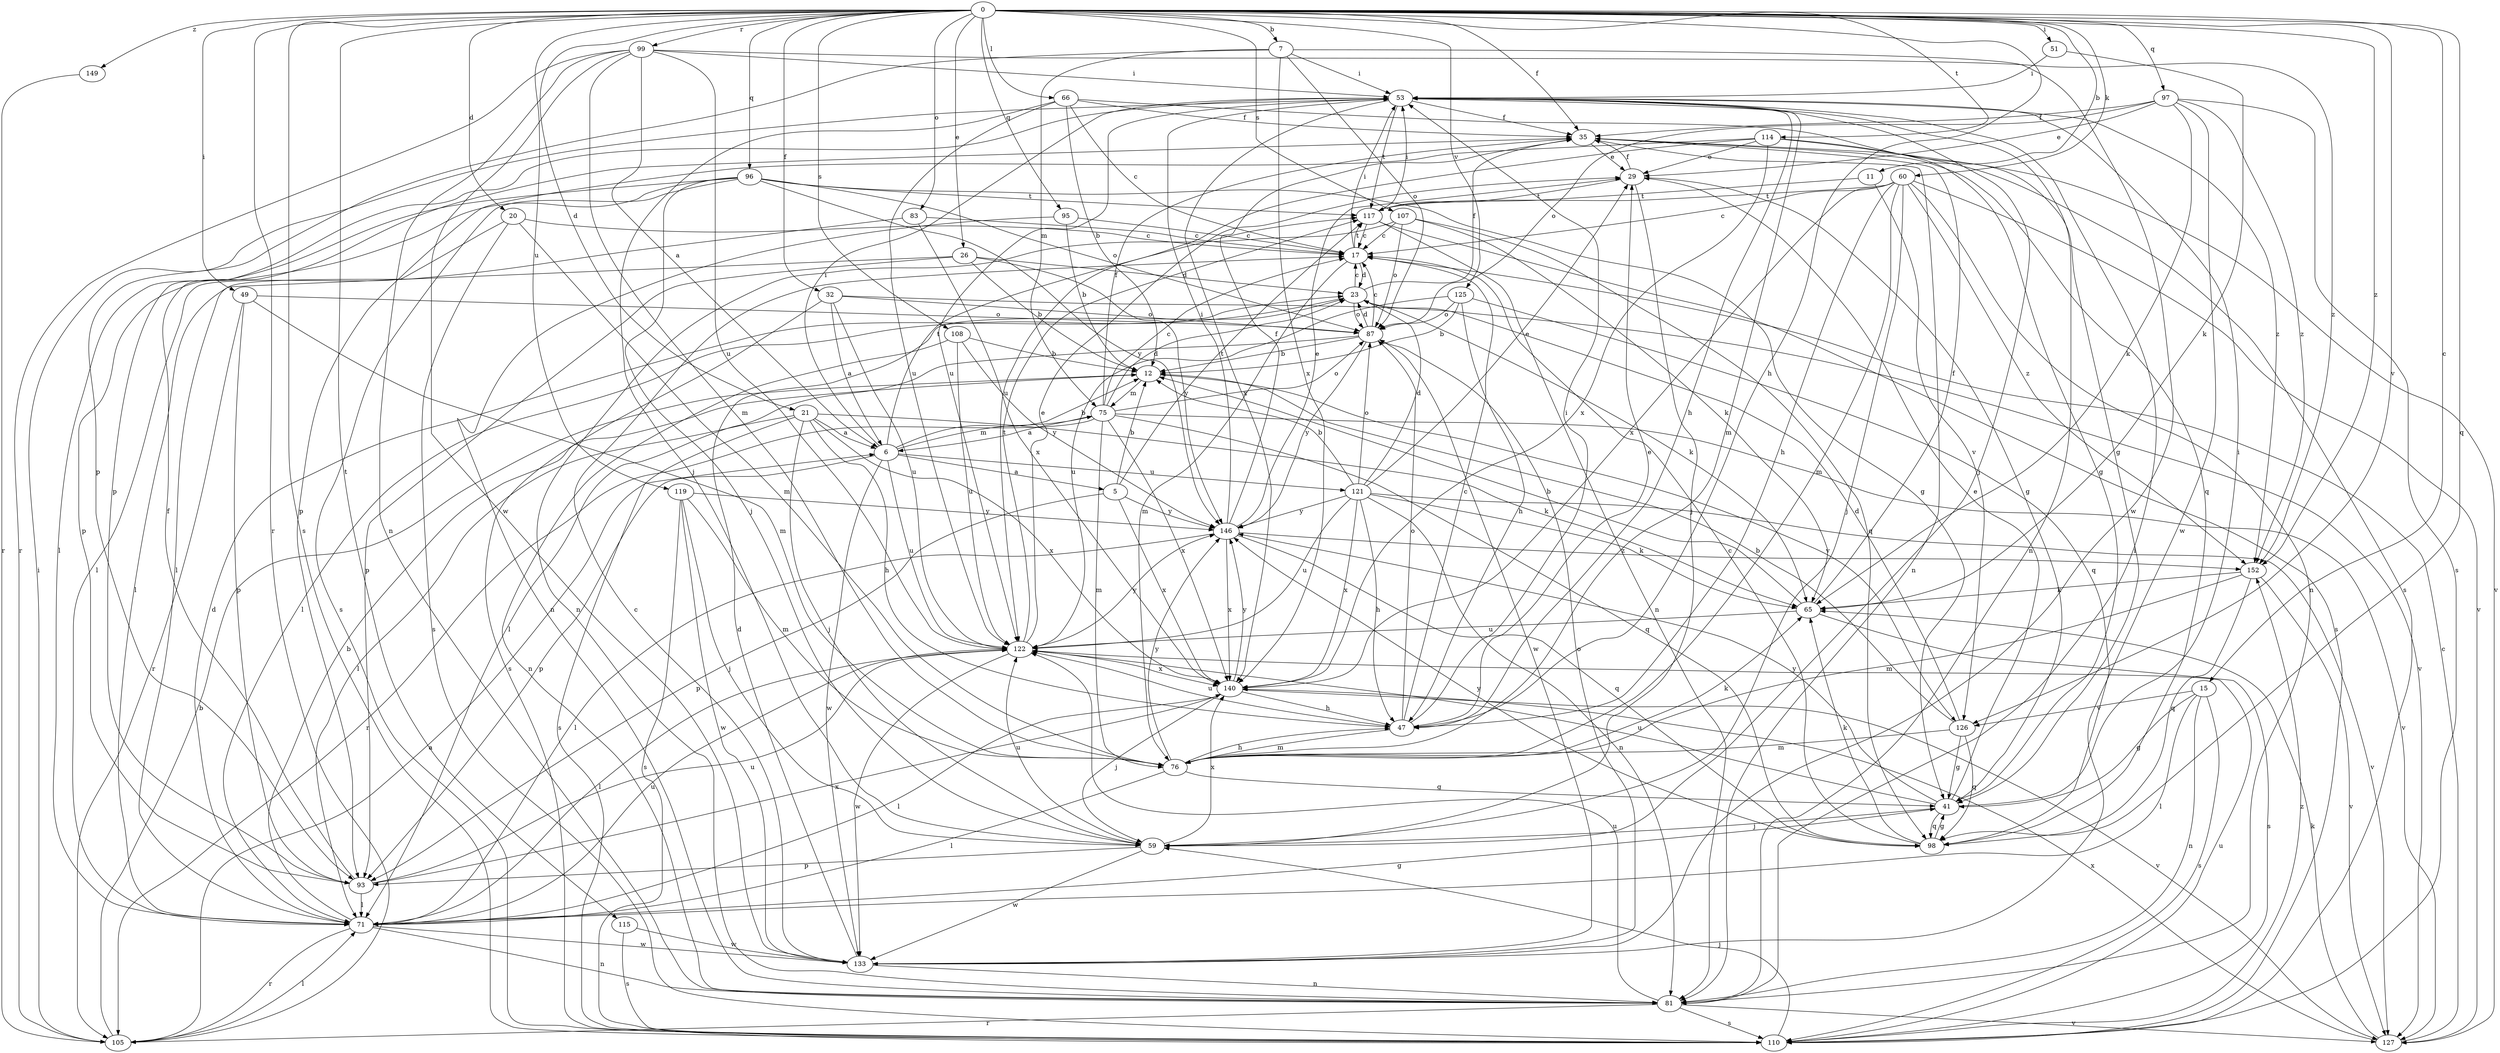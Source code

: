 strict digraph  {
0;
5;
6;
7;
11;
12;
15;
17;
20;
21;
23;
26;
29;
32;
35;
41;
47;
49;
51;
53;
59;
60;
65;
66;
71;
75;
76;
81;
83;
87;
93;
95;
96;
97;
98;
99;
105;
107;
108;
110;
114;
115;
117;
119;
121;
122;
125;
126;
127;
133;
140;
146;
149;
152;
0 -> 7  [label=b];
0 -> 11  [label=b];
0 -> 15  [label=c];
0 -> 20  [label=d];
0 -> 21  [label=d];
0 -> 26  [label=e];
0 -> 32  [label=f];
0 -> 35  [label=f];
0 -> 47  [label=h];
0 -> 49  [label=i];
0 -> 51  [label=i];
0 -> 60  [label=k];
0 -> 66  [label=l];
0 -> 83  [label=o];
0 -> 95  [label=q];
0 -> 96  [label=q];
0 -> 97  [label=q];
0 -> 98  [label=q];
0 -> 99  [label=r];
0 -> 105  [label=r];
0 -> 107  [label=s];
0 -> 108  [label=s];
0 -> 110  [label=s];
0 -> 114  [label=t];
0 -> 115  [label=t];
0 -> 119  [label=u];
0 -> 125  [label=v];
0 -> 126  [label=v];
0 -> 149  [label=z];
0 -> 152  [label=z];
5 -> 12  [label=b];
5 -> 93  [label=p];
5 -> 117  [label=t];
5 -> 140  [label=x];
5 -> 146  [label=y];
6 -> 5  [label=a];
6 -> 12  [label=b];
6 -> 53  [label=i];
6 -> 75  [label=m];
6 -> 93  [label=p];
6 -> 117  [label=t];
6 -> 121  [label=u];
6 -> 122  [label=u];
6 -> 133  [label=w];
7 -> 53  [label=i];
7 -> 75  [label=m];
7 -> 87  [label=o];
7 -> 93  [label=p];
7 -> 133  [label=w];
7 -> 140  [label=x];
11 -> 117  [label=t];
11 -> 126  [label=v];
12 -> 75  [label=m];
12 -> 126  [label=v];
15 -> 41  [label=g];
15 -> 71  [label=l];
15 -> 81  [label=n];
15 -> 110  [label=s];
15 -> 126  [label=v];
17 -> 23  [label=d];
17 -> 53  [label=i];
17 -> 76  [label=m];
17 -> 117  [label=t];
20 -> 17  [label=c];
20 -> 71  [label=l];
20 -> 76  [label=m];
20 -> 110  [label=s];
21 -> 6  [label=a];
21 -> 47  [label=h];
21 -> 59  [label=j];
21 -> 65  [label=k];
21 -> 71  [label=l];
21 -> 110  [label=s];
21 -> 140  [label=x];
23 -> 17  [label=c];
23 -> 35  [label=f];
23 -> 65  [label=k];
23 -> 71  [label=l];
23 -> 87  [label=o];
26 -> 12  [label=b];
26 -> 23  [label=d];
26 -> 71  [label=l];
26 -> 93  [label=p];
26 -> 146  [label=y];
29 -> 35  [label=f];
29 -> 41  [label=g];
29 -> 59  [label=j];
29 -> 117  [label=t];
32 -> 6  [label=a];
32 -> 87  [label=o];
32 -> 110  [label=s];
32 -> 122  [label=u];
32 -> 127  [label=v];
35 -> 29  [label=e];
35 -> 81  [label=n];
35 -> 98  [label=q];
35 -> 127  [label=v];
41 -> 29  [label=e];
41 -> 53  [label=i];
41 -> 59  [label=j];
41 -> 98  [label=q];
41 -> 122  [label=u];
41 -> 146  [label=y];
47 -> 17  [label=c];
47 -> 29  [label=e];
47 -> 53  [label=i];
47 -> 76  [label=m];
47 -> 87  [label=o];
47 -> 122  [label=u];
49 -> 76  [label=m];
49 -> 87  [label=o];
49 -> 93  [label=p];
49 -> 105  [label=r];
51 -> 53  [label=i];
51 -> 65  [label=k];
53 -> 35  [label=f];
53 -> 47  [label=h];
53 -> 59  [label=j];
53 -> 76  [label=m];
53 -> 81  [label=n];
53 -> 93  [label=p];
53 -> 117  [label=t];
53 -> 122  [label=u];
53 -> 140  [label=x];
53 -> 152  [label=z];
59 -> 93  [label=p];
59 -> 122  [label=u];
59 -> 133  [label=w];
59 -> 140  [label=x];
60 -> 17  [label=c];
60 -> 47  [label=h];
60 -> 59  [label=j];
60 -> 76  [label=m];
60 -> 81  [label=n];
60 -> 117  [label=t];
60 -> 127  [label=v];
60 -> 140  [label=x];
60 -> 152  [label=z];
65 -> 12  [label=b];
65 -> 35  [label=f];
65 -> 110  [label=s];
65 -> 122  [label=u];
66 -> 12  [label=b];
66 -> 17  [label=c];
66 -> 35  [label=f];
66 -> 41  [label=g];
66 -> 59  [label=j];
66 -> 122  [label=u];
71 -> 12  [label=b];
71 -> 23  [label=d];
71 -> 41  [label=g];
71 -> 81  [label=n];
71 -> 105  [label=r];
71 -> 122  [label=u];
71 -> 133  [label=w];
75 -> 6  [label=a];
75 -> 17  [label=c];
75 -> 23  [label=d];
75 -> 35  [label=f];
75 -> 76  [label=m];
75 -> 87  [label=o];
75 -> 98  [label=q];
75 -> 105  [label=r];
75 -> 127  [label=v];
75 -> 140  [label=x];
76 -> 41  [label=g];
76 -> 47  [label=h];
76 -> 65  [label=k];
76 -> 71  [label=l];
76 -> 146  [label=y];
81 -> 53  [label=i];
81 -> 105  [label=r];
81 -> 110  [label=s];
81 -> 122  [label=u];
81 -> 127  [label=v];
83 -> 17  [label=c];
83 -> 71  [label=l];
83 -> 140  [label=x];
87 -> 12  [label=b];
87 -> 17  [label=c];
87 -> 23  [label=d];
87 -> 71  [label=l];
87 -> 133  [label=w];
87 -> 146  [label=y];
93 -> 35  [label=f];
93 -> 71  [label=l];
93 -> 122  [label=u];
93 -> 140  [label=x];
95 -> 12  [label=b];
95 -> 17  [label=c];
95 -> 81  [label=n];
96 -> 41  [label=g];
96 -> 59  [label=j];
96 -> 71  [label=l];
96 -> 87  [label=o];
96 -> 93  [label=p];
96 -> 110  [label=s];
96 -> 117  [label=t];
96 -> 146  [label=y];
97 -> 29  [label=e];
97 -> 35  [label=f];
97 -> 65  [label=k];
97 -> 87  [label=o];
97 -> 110  [label=s];
97 -> 133  [label=w];
97 -> 152  [label=z];
98 -> 17  [label=c];
98 -> 41  [label=g];
98 -> 65  [label=k];
98 -> 146  [label=y];
99 -> 6  [label=a];
99 -> 53  [label=i];
99 -> 76  [label=m];
99 -> 81  [label=n];
99 -> 105  [label=r];
99 -> 122  [label=u];
99 -> 133  [label=w];
99 -> 152  [label=z];
105 -> 6  [label=a];
105 -> 12  [label=b];
105 -> 53  [label=i];
105 -> 71  [label=l];
107 -> 17  [label=c];
107 -> 65  [label=k];
107 -> 81  [label=n];
107 -> 87  [label=o];
107 -> 98  [label=q];
108 -> 12  [label=b];
108 -> 81  [label=n];
108 -> 122  [label=u];
108 -> 146  [label=y];
110 -> 59  [label=j];
110 -> 122  [label=u];
110 -> 152  [label=z];
114 -> 29  [label=e];
114 -> 41  [label=g];
114 -> 93  [label=p];
114 -> 110  [label=s];
114 -> 122  [label=u];
114 -> 140  [label=x];
115 -> 110  [label=s];
115 -> 133  [label=w];
117 -> 17  [label=c];
117 -> 53  [label=i];
117 -> 81  [label=n];
117 -> 110  [label=s];
119 -> 59  [label=j];
119 -> 76  [label=m];
119 -> 110  [label=s];
119 -> 133  [label=w];
119 -> 146  [label=y];
121 -> 12  [label=b];
121 -> 23  [label=d];
121 -> 29  [label=e];
121 -> 47  [label=h];
121 -> 65  [label=k];
121 -> 81  [label=n];
121 -> 87  [label=o];
121 -> 122  [label=u];
121 -> 127  [label=v];
121 -> 140  [label=x];
121 -> 146  [label=y];
122 -> 29  [label=e];
122 -> 71  [label=l];
122 -> 117  [label=t];
122 -> 133  [label=w];
122 -> 140  [label=x];
122 -> 146  [label=y];
125 -> 12  [label=b];
125 -> 47  [label=h];
125 -> 87  [label=o];
125 -> 98  [label=q];
125 -> 122  [label=u];
126 -> 12  [label=b];
126 -> 23  [label=d];
126 -> 41  [label=g];
126 -> 76  [label=m];
126 -> 98  [label=q];
127 -> 17  [label=c];
127 -> 65  [label=k];
127 -> 140  [label=x];
133 -> 17  [label=c];
133 -> 23  [label=d];
133 -> 81  [label=n];
133 -> 87  [label=o];
140 -> 47  [label=h];
140 -> 59  [label=j];
140 -> 71  [label=l];
140 -> 127  [label=v];
140 -> 146  [label=y];
146 -> 29  [label=e];
146 -> 35  [label=f];
146 -> 53  [label=i];
146 -> 71  [label=l];
146 -> 98  [label=q];
146 -> 140  [label=x];
146 -> 152  [label=z];
149 -> 105  [label=r];
152 -> 65  [label=k];
152 -> 76  [label=m];
152 -> 98  [label=q];
152 -> 127  [label=v];
}

